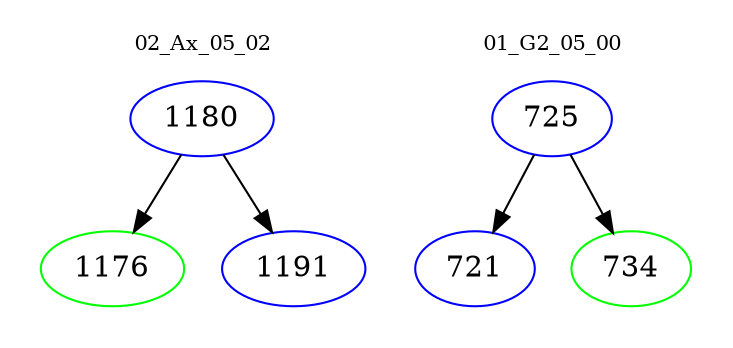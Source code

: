 digraph{
subgraph cluster_0 {
color = white
label = "02_Ax_05_02";
fontsize=10;
T0_1180 [label="1180", color="blue"]
T0_1180 -> T0_1176 [color="black"]
T0_1176 [label="1176", color="green"]
T0_1180 -> T0_1191 [color="black"]
T0_1191 [label="1191", color="blue"]
}
subgraph cluster_1 {
color = white
label = "01_G2_05_00";
fontsize=10;
T1_725 [label="725", color="blue"]
T1_725 -> T1_721 [color="black"]
T1_721 [label="721", color="blue"]
T1_725 -> T1_734 [color="black"]
T1_734 [label="734", color="green"]
}
}
